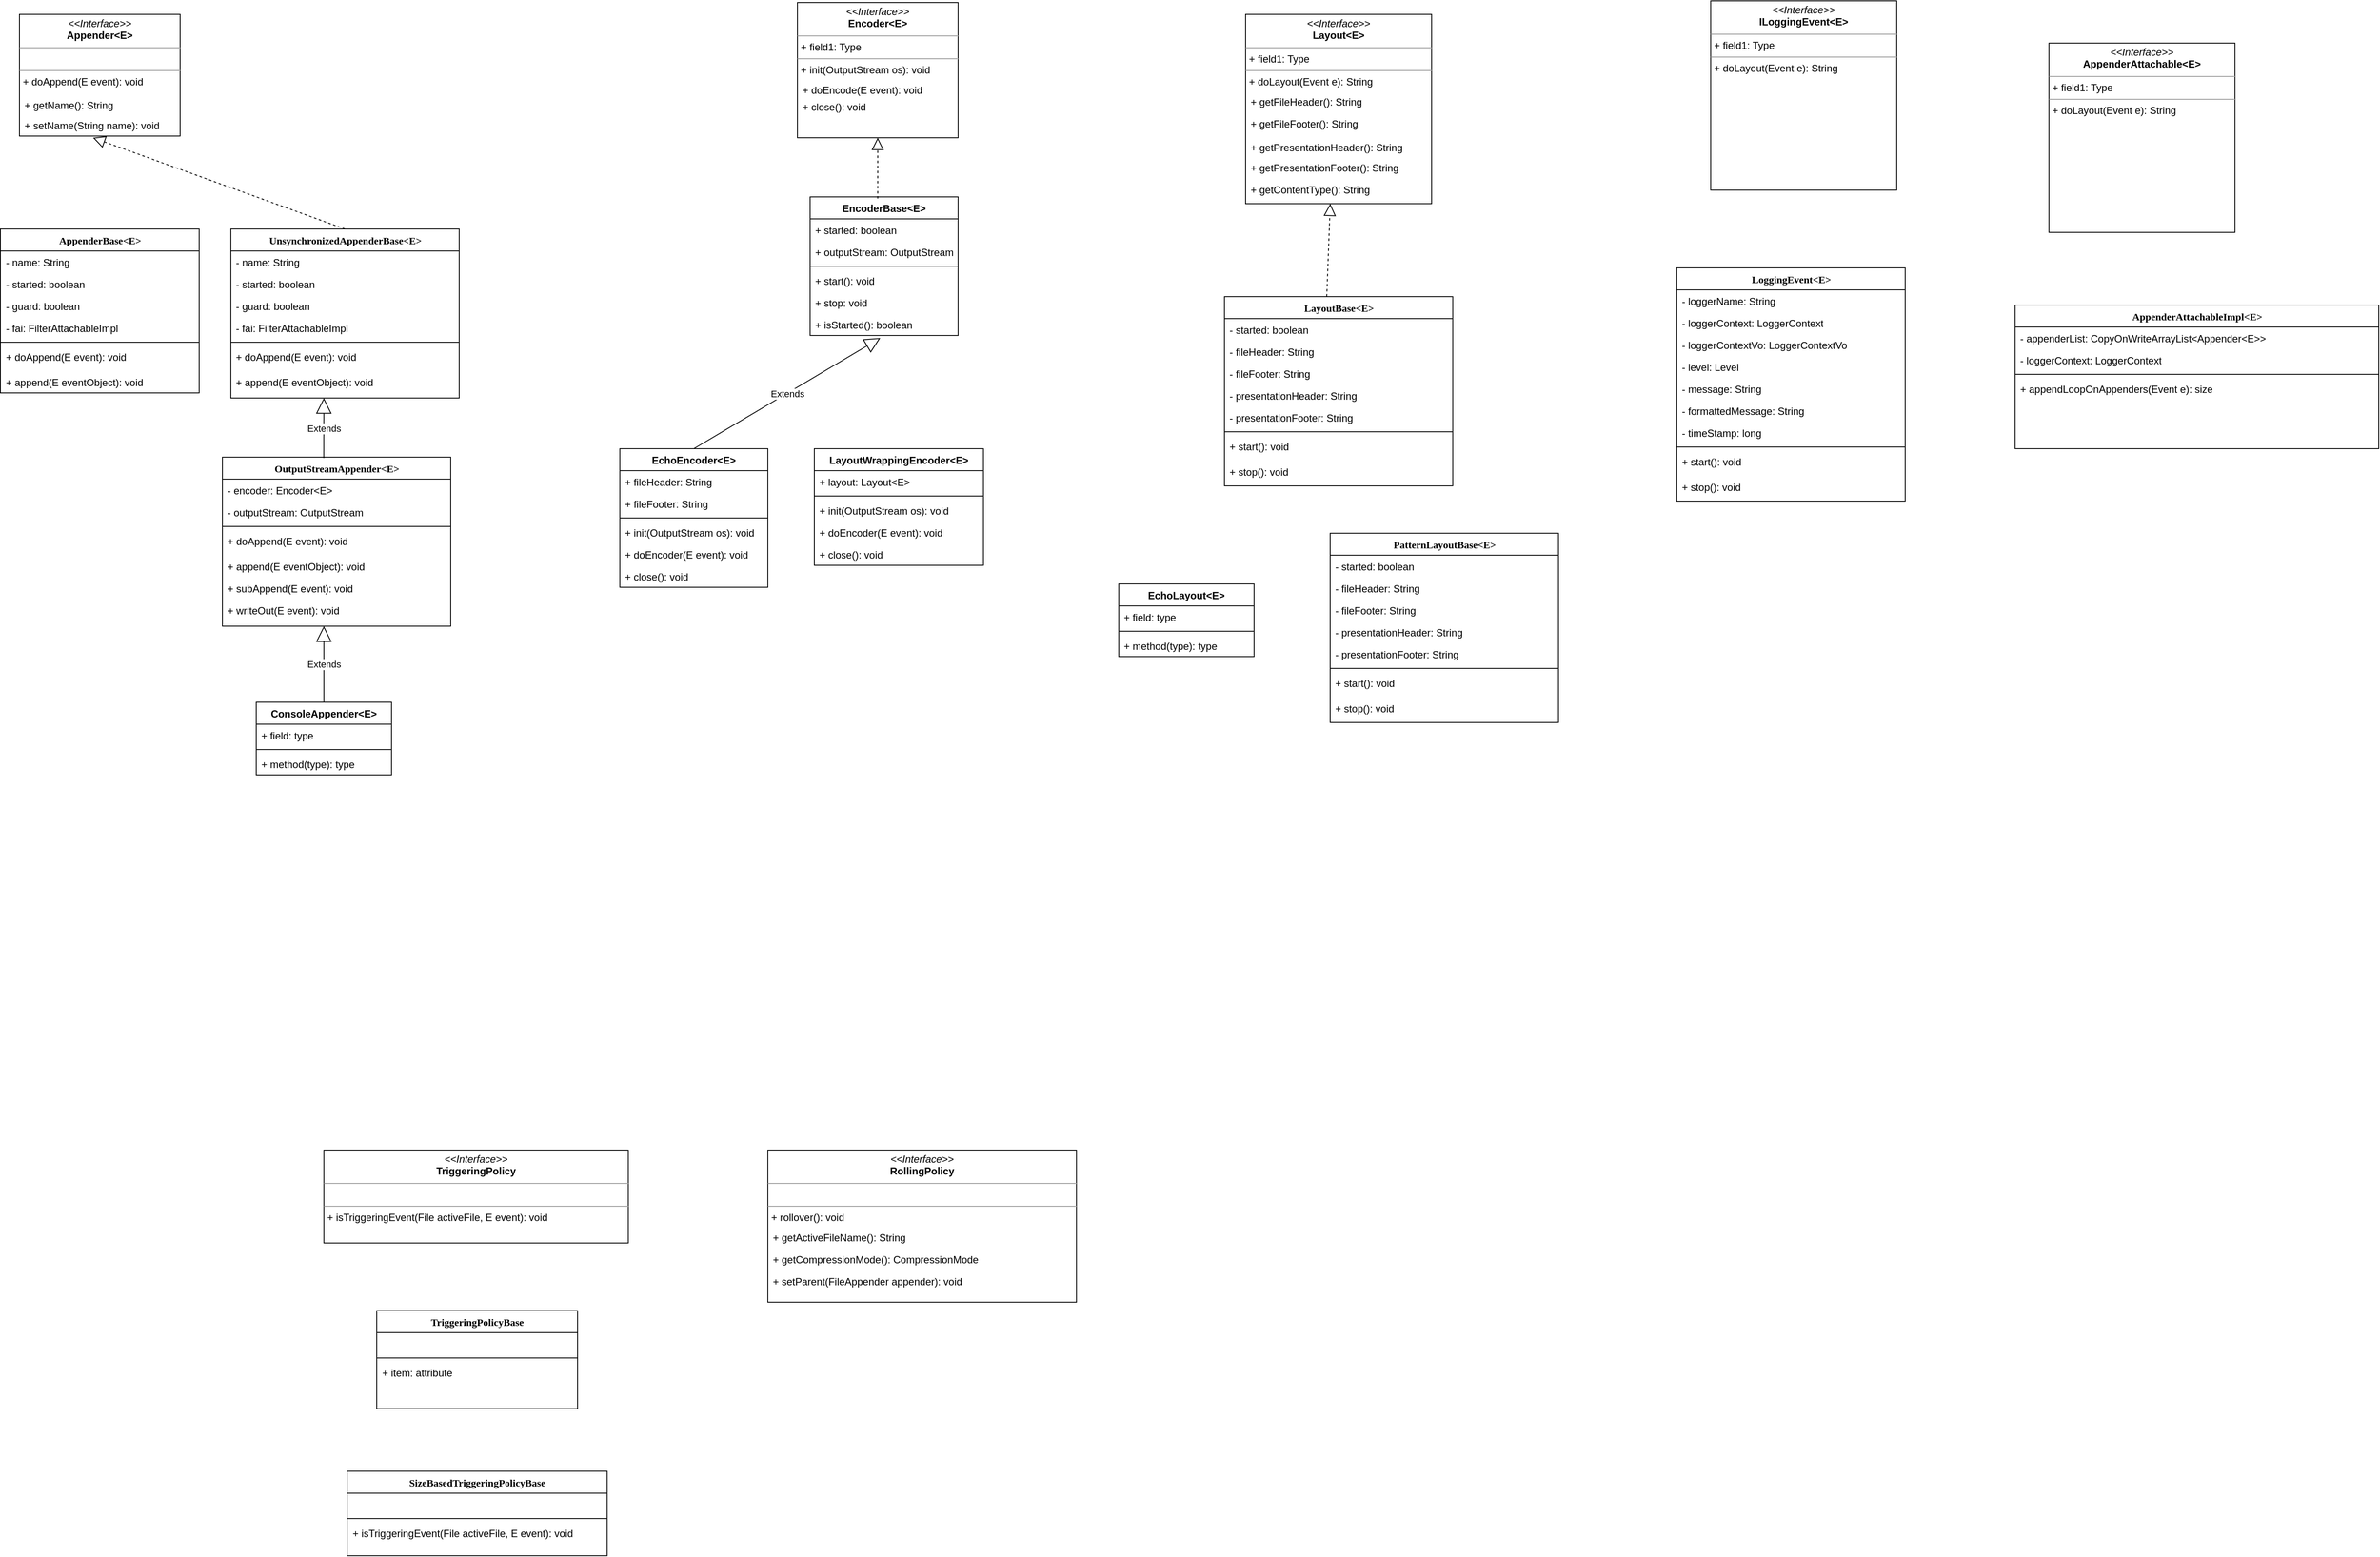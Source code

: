 <mxfile version="22.0.3" type="device">
  <diagram name="Page-1" id="6133507b-19e7-1e82-6fc7-422aa6c4b21f">
    <mxGraphModel dx="1434" dy="769" grid="1" gridSize="10" guides="1" tooltips="1" connect="1" arrows="1" fold="1" page="1" pageScale="1" pageWidth="5000" pageHeight="5000" background="none" math="0" shadow="0">
      <root>
        <mxCell id="0" />
        <mxCell id="1" parent="0" />
        <mxCell id="235556782a83e6d0-1" value="&lt;div&gt;AppenderBase&amp;lt;E&amp;gt;&lt;/div&gt;&lt;div&gt;&lt;br&gt;&lt;/div&gt;" style="swimlane;html=1;fontStyle=1;align=center;verticalAlign=top;childLayout=stackLayout;horizontal=1;startSize=26;horizontalStack=0;resizeParent=1;resizeLast=0;collapsible=1;marginBottom=0;swimlaneFillColor=#ffffff;rounded=0;shadow=0;comic=0;labelBackgroundColor=none;strokeWidth=1;fillColor=none;fontFamily=Verdana;fontSize=12" parent="1" vertex="1">
          <mxGeometry x="217.5" y="480" width="235" height="194" as="geometry" />
        </mxCell>
        <mxCell id="235556782a83e6d0-2" value="- name: String" style="text;html=1;strokeColor=none;fillColor=none;align=left;verticalAlign=top;spacingLeft=4;spacingRight=4;whiteSpace=wrap;overflow=hidden;rotatable=0;points=[[0,0.5],[1,0.5]];portConstraint=eastwest;" parent="235556782a83e6d0-1" vertex="1">
          <mxGeometry y="26" width="235" height="26" as="geometry" />
        </mxCell>
        <mxCell id="dumKvxVxwo1xrtocbopu-34" value="- started: boolean" style="text;html=1;strokeColor=none;fillColor=none;align=left;verticalAlign=top;spacingLeft=4;spacingRight=4;whiteSpace=wrap;overflow=hidden;rotatable=0;points=[[0,0.5],[1,0.5]];portConstraint=eastwest;" parent="235556782a83e6d0-1" vertex="1">
          <mxGeometry y="52" width="235" height="26" as="geometry" />
        </mxCell>
        <mxCell id="dumKvxVxwo1xrtocbopu-33" value="- guard: boolean" style="text;html=1;strokeColor=none;fillColor=none;align=left;verticalAlign=top;spacingLeft=4;spacingRight=4;whiteSpace=wrap;overflow=hidden;rotatable=0;points=[[0,0.5],[1,0.5]];portConstraint=eastwest;" parent="235556782a83e6d0-1" vertex="1">
          <mxGeometry y="78" width="235" height="26" as="geometry" />
        </mxCell>
        <mxCell id="dumKvxVxwo1xrtocbopu-35" value="- fai: FilterAttachableImpl" style="text;html=1;strokeColor=none;fillColor=none;align=left;verticalAlign=top;spacingLeft=4;spacingRight=4;whiteSpace=wrap;overflow=hidden;rotatable=0;points=[[0,0.5],[1,0.5]];portConstraint=eastwest;" parent="235556782a83e6d0-1" vertex="1">
          <mxGeometry y="104" width="235" height="26" as="geometry" />
        </mxCell>
        <mxCell id="235556782a83e6d0-6" value="" style="line;html=1;strokeWidth=1;fillColor=none;align=left;verticalAlign=middle;spacingTop=-1;spacingLeft=3;spacingRight=3;rotatable=0;labelPosition=right;points=[];portConstraint=eastwest;" parent="235556782a83e6d0-1" vertex="1">
          <mxGeometry y="130" width="235" height="8" as="geometry" />
        </mxCell>
        <mxCell id="235556782a83e6d0-7" value="+ doAppend(E event): void" style="text;html=1;strokeColor=none;fillColor=none;align=left;verticalAlign=top;spacingLeft=4;spacingRight=4;whiteSpace=wrap;overflow=hidden;rotatable=0;points=[[0,0.5],[1,0.5]];portConstraint=eastwest;" parent="235556782a83e6d0-1" vertex="1">
          <mxGeometry y="138" width="235" height="30" as="geometry" />
        </mxCell>
        <mxCell id="dumKvxVxwo1xrtocbopu-2" value="+ append(E eventObject): void" style="text;strokeColor=none;fillColor=none;align=left;verticalAlign=top;spacingLeft=4;spacingRight=4;overflow=hidden;rotatable=0;points=[[0,0.5],[1,0.5]];portConstraint=eastwest;whiteSpace=wrap;html=1;" parent="235556782a83e6d0-1" vertex="1">
          <mxGeometry y="168" width="235" height="26" as="geometry" />
        </mxCell>
        <mxCell id="b94bc138ca980ef-1" value="&lt;p style=&quot;margin:0px;margin-top:4px;text-align:center;&quot;&gt;&lt;i&gt;&amp;lt;&amp;lt;Interface&amp;gt;&amp;gt;&lt;/i&gt;&lt;br&gt;&lt;b&gt;Appender&amp;lt;E&amp;gt;&lt;/b&gt;&lt;/p&gt;&lt;hr size=&quot;1&quot;&gt;&lt;p style=&quot;margin:0px;margin-left:4px;&quot;&gt;&lt;br&gt;&lt;/p&gt;&lt;hr size=&quot;1&quot;&gt;&lt;p style=&quot;margin:0px;margin-left:4px;&quot;&gt;+ doAppend(E event): void&lt;br&gt;&lt;br&gt;&lt;/p&gt;" style="verticalAlign=top;align=left;overflow=fill;fontSize=12;fontFamily=Helvetica;html=1;rounded=0;shadow=0;comic=0;labelBackgroundColor=none;strokeWidth=1" parent="1" vertex="1">
          <mxGeometry x="240" y="226" width="190" height="144" as="geometry" />
        </mxCell>
        <mxCell id="dumKvxVxwo1xrtocbopu-3" value="&lt;p style=&quot;margin:0px;margin-top:4px;text-align:center;&quot;&gt;&lt;i&gt;&amp;lt;&amp;lt;Interface&amp;gt;&amp;gt;&lt;/i&gt;&lt;br&gt;&lt;b&gt;Encoder&amp;lt;E&amp;gt;&lt;/b&gt;&lt;/p&gt;&lt;hr size=&quot;1&quot;&gt;&lt;p style=&quot;margin:0px;margin-left:4px;&quot;&gt;+ field1: Type&lt;br&gt;&lt;/p&gt;&lt;hr size=&quot;1&quot;&gt;&lt;p style=&quot;margin:0px;margin-left:4px;&quot;&gt;+ init(OutputStream os): void&lt;br&gt;&lt;br&gt;&lt;/p&gt;" style="verticalAlign=top;align=left;overflow=fill;fontSize=12;fontFamily=Helvetica;html=1;rounded=0;shadow=0;comic=0;labelBackgroundColor=none;strokeWidth=1" parent="1" vertex="1">
          <mxGeometry x="1160" y="212" width="190" height="160" as="geometry" />
        </mxCell>
        <mxCell id="dumKvxVxwo1xrtocbopu-6" value="+ doEncode(E event): void" style="text;strokeColor=none;fillColor=none;align=left;verticalAlign=top;spacingLeft=4;spacingRight=4;overflow=hidden;rotatable=0;points=[[0,0.5],[1,0.5]];portConstraint=eastwest;whiteSpace=wrap;html=1;" parent="1" vertex="1">
          <mxGeometry x="1160" y="302" width="190" height="20" as="geometry" />
        </mxCell>
        <mxCell id="dumKvxVxwo1xrtocbopu-7" value="+ close(): void" style="text;strokeColor=none;fillColor=none;align=left;verticalAlign=top;spacingLeft=4;spacingRight=4;overflow=hidden;rotatable=0;points=[[0,0.5],[1,0.5]];portConstraint=eastwest;whiteSpace=wrap;html=1;" parent="1" vertex="1">
          <mxGeometry x="1160" y="322" width="190" height="20" as="geometry" />
        </mxCell>
        <mxCell id="dumKvxVxwo1xrtocbopu-9" value="EncoderBase&amp;lt;E&amp;gt;" style="swimlane;fontStyle=1;align=center;verticalAlign=top;childLayout=stackLayout;horizontal=1;startSize=26;horizontalStack=0;resizeParent=1;resizeParentMax=0;resizeLast=0;collapsible=1;marginBottom=0;whiteSpace=wrap;html=1;" parent="1" vertex="1">
          <mxGeometry x="1175" y="442" width="175" height="164" as="geometry" />
        </mxCell>
        <mxCell id="dumKvxVxwo1xrtocbopu-10" value="+ started: boolean" style="text;strokeColor=none;fillColor=none;align=left;verticalAlign=top;spacingLeft=4;spacingRight=4;overflow=hidden;rotatable=0;points=[[0,0.5],[1,0.5]];portConstraint=eastwest;whiteSpace=wrap;html=1;" parent="dumKvxVxwo1xrtocbopu-9" vertex="1">
          <mxGeometry y="26" width="175" height="26" as="geometry" />
        </mxCell>
        <mxCell id="dumKvxVxwo1xrtocbopu-13" value="+ outputStream: OutputStream" style="text;strokeColor=none;fillColor=none;align=left;verticalAlign=top;spacingLeft=4;spacingRight=4;overflow=hidden;rotatable=0;points=[[0,0.5],[1,0.5]];portConstraint=eastwest;whiteSpace=wrap;html=1;" parent="dumKvxVxwo1xrtocbopu-9" vertex="1">
          <mxGeometry y="52" width="175" height="26" as="geometry" />
        </mxCell>
        <mxCell id="dumKvxVxwo1xrtocbopu-11" value="" style="line;strokeWidth=1;fillColor=none;align=left;verticalAlign=middle;spacingTop=-1;spacingLeft=3;spacingRight=3;rotatable=0;labelPosition=right;points=[];portConstraint=eastwest;strokeColor=inherit;" parent="dumKvxVxwo1xrtocbopu-9" vertex="1">
          <mxGeometry y="78" width="175" height="8" as="geometry" />
        </mxCell>
        <mxCell id="dumKvxVxwo1xrtocbopu-14" value="+ start(): void" style="text;strokeColor=none;fillColor=none;align=left;verticalAlign=top;spacingLeft=4;spacingRight=4;overflow=hidden;rotatable=0;points=[[0,0.5],[1,0.5]];portConstraint=eastwest;whiteSpace=wrap;html=1;" parent="dumKvxVxwo1xrtocbopu-9" vertex="1">
          <mxGeometry y="86" width="175" height="26" as="geometry" />
        </mxCell>
        <mxCell id="dumKvxVxwo1xrtocbopu-16" value="+ stop: void" style="text;strokeColor=none;fillColor=none;align=left;verticalAlign=top;spacingLeft=4;spacingRight=4;overflow=hidden;rotatable=0;points=[[0,0.5],[1,0.5]];portConstraint=eastwest;whiteSpace=wrap;html=1;" parent="dumKvxVxwo1xrtocbopu-9" vertex="1">
          <mxGeometry y="112" width="175" height="26" as="geometry" />
        </mxCell>
        <mxCell id="dumKvxVxwo1xrtocbopu-12" value="+ isStarted(): boolean" style="text;strokeColor=none;fillColor=none;align=left;verticalAlign=top;spacingLeft=4;spacingRight=4;overflow=hidden;rotatable=0;points=[[0,0.5],[1,0.5]];portConstraint=eastwest;whiteSpace=wrap;html=1;" parent="dumKvxVxwo1xrtocbopu-9" vertex="1">
          <mxGeometry y="138" width="175" height="26" as="geometry" />
        </mxCell>
        <mxCell id="dumKvxVxwo1xrtocbopu-17" value="" style="endArrow=block;dashed=1;endFill=0;endSize=12;html=1;rounded=0;entryX=0.5;entryY=1;entryDx=0;entryDy=0;exitX=0.457;exitY=0.012;exitDx=0;exitDy=0;exitPerimeter=0;" parent="1" source="dumKvxVxwo1xrtocbopu-9" target="dumKvxVxwo1xrtocbopu-3" edge="1">
          <mxGeometry width="160" relative="1" as="geometry">
            <mxPoint x="1250" y="442" as="sourcePoint" />
            <mxPoint x="1410" y="442" as="targetPoint" />
          </mxGeometry>
        </mxCell>
        <mxCell id="dumKvxVxwo1xrtocbopu-18" value="EchoEncoder&amp;lt;E&amp;gt;" style="swimlane;fontStyle=1;align=center;verticalAlign=top;childLayout=stackLayout;horizontal=1;startSize=26;horizontalStack=0;resizeParent=1;resizeParentMax=0;resizeLast=0;collapsible=1;marginBottom=0;whiteSpace=wrap;html=1;" parent="1" vertex="1">
          <mxGeometry x="950" y="740" width="175" height="164" as="geometry" />
        </mxCell>
        <mxCell id="dumKvxVxwo1xrtocbopu-19" value="+ fileHeader: String" style="text;strokeColor=none;fillColor=none;align=left;verticalAlign=top;spacingLeft=4;spacingRight=4;overflow=hidden;rotatable=0;points=[[0,0.5],[1,0.5]];portConstraint=eastwest;whiteSpace=wrap;html=1;" parent="dumKvxVxwo1xrtocbopu-18" vertex="1">
          <mxGeometry y="26" width="175" height="26" as="geometry" />
        </mxCell>
        <mxCell id="dumKvxVxwo1xrtocbopu-20" value="+ fileFooter: String" style="text;strokeColor=none;fillColor=none;align=left;verticalAlign=top;spacingLeft=4;spacingRight=4;overflow=hidden;rotatable=0;points=[[0,0.5],[1,0.5]];portConstraint=eastwest;whiteSpace=wrap;html=1;" parent="dumKvxVxwo1xrtocbopu-18" vertex="1">
          <mxGeometry y="52" width="175" height="26" as="geometry" />
        </mxCell>
        <mxCell id="dumKvxVxwo1xrtocbopu-21" value="" style="line;strokeWidth=1;fillColor=none;align=left;verticalAlign=middle;spacingTop=-1;spacingLeft=3;spacingRight=3;rotatable=0;labelPosition=right;points=[];portConstraint=eastwest;strokeColor=inherit;" parent="dumKvxVxwo1xrtocbopu-18" vertex="1">
          <mxGeometry y="78" width="175" height="8" as="geometry" />
        </mxCell>
        <mxCell id="dumKvxVxwo1xrtocbopu-22" value="+ init(OutputStream os): void" style="text;strokeColor=none;fillColor=none;align=left;verticalAlign=top;spacingLeft=4;spacingRight=4;overflow=hidden;rotatable=0;points=[[0,0.5],[1,0.5]];portConstraint=eastwest;whiteSpace=wrap;html=1;" parent="dumKvxVxwo1xrtocbopu-18" vertex="1">
          <mxGeometry y="86" width="175" height="26" as="geometry" />
        </mxCell>
        <mxCell id="dumKvxVxwo1xrtocbopu-23" value="+ doEncoder(E event): void" style="text;strokeColor=none;fillColor=none;align=left;verticalAlign=top;spacingLeft=4;spacingRight=4;overflow=hidden;rotatable=0;points=[[0,0.5],[1,0.5]];portConstraint=eastwest;whiteSpace=wrap;html=1;" parent="dumKvxVxwo1xrtocbopu-18" vertex="1">
          <mxGeometry y="112" width="175" height="26" as="geometry" />
        </mxCell>
        <mxCell id="dumKvxVxwo1xrtocbopu-24" value="+ close(): void" style="text;strokeColor=none;fillColor=none;align=left;verticalAlign=top;spacingLeft=4;spacingRight=4;overflow=hidden;rotatable=0;points=[[0,0.5],[1,0.5]];portConstraint=eastwest;whiteSpace=wrap;html=1;" parent="dumKvxVxwo1xrtocbopu-18" vertex="1">
          <mxGeometry y="138" width="175" height="26" as="geometry" />
        </mxCell>
        <mxCell id="dumKvxVxwo1xrtocbopu-25" value="Extends" style="endArrow=block;endSize=16;endFill=0;html=1;rounded=0;exitX=0.5;exitY=0;exitDx=0;exitDy=0;entryX=0.474;entryY=1.115;entryDx=0;entryDy=0;entryPerimeter=0;" parent="1" source="dumKvxVxwo1xrtocbopu-18" target="dumKvxVxwo1xrtocbopu-12" edge="1">
          <mxGeometry width="160" relative="1" as="geometry">
            <mxPoint x="1370" y="932" as="sourcePoint" />
            <mxPoint x="1530" y="932" as="targetPoint" />
          </mxGeometry>
        </mxCell>
        <mxCell id="dumKvxVxwo1xrtocbopu-26" value="+ getName(): String" style="text;strokeColor=none;fillColor=none;align=left;verticalAlign=top;spacingLeft=4;spacingRight=4;overflow=hidden;rotatable=0;points=[[0,0.5],[1,0.5]];portConstraint=eastwest;whiteSpace=wrap;html=1;" parent="1" vertex="1">
          <mxGeometry x="240" y="320" width="190" height="26" as="geometry" />
        </mxCell>
        <mxCell id="dumKvxVxwo1xrtocbopu-27" value="+ setName(String name): void" style="text;strokeColor=none;fillColor=none;align=left;verticalAlign=top;spacingLeft=4;spacingRight=4;overflow=hidden;rotatable=0;points=[[0,0.5],[1,0.5]];portConstraint=eastwest;whiteSpace=wrap;html=1;" parent="1" vertex="1">
          <mxGeometry x="240" y="344" width="190" height="26" as="geometry" />
        </mxCell>
        <mxCell id="dumKvxVxwo1xrtocbopu-36" value="&lt;div&gt;UnsynchronizedAppenderBase&amp;lt;E&amp;gt;&lt;/div&gt;&lt;div&gt;&lt;br&gt;&lt;/div&gt;" style="swimlane;html=1;fontStyle=1;align=center;verticalAlign=top;childLayout=stackLayout;horizontal=1;startSize=26;horizontalStack=0;resizeParent=1;resizeLast=0;collapsible=1;marginBottom=0;swimlaneFillColor=#ffffff;rounded=0;shadow=0;comic=0;labelBackgroundColor=none;strokeWidth=1;fillColor=none;fontFamily=Verdana;fontSize=12;" parent="1" vertex="1">
          <mxGeometry x="490" y="480" width="270" height="200" as="geometry" />
        </mxCell>
        <mxCell id="dumKvxVxwo1xrtocbopu-37" value="- name: String" style="text;html=1;strokeColor=none;fillColor=none;align=left;verticalAlign=top;spacingLeft=4;spacingRight=4;whiteSpace=wrap;overflow=hidden;rotatable=0;points=[[0,0.5],[1,0.5]];portConstraint=eastwest;" parent="dumKvxVxwo1xrtocbopu-36" vertex="1">
          <mxGeometry y="26" width="270" height="26" as="geometry" />
        </mxCell>
        <mxCell id="dumKvxVxwo1xrtocbopu-38" value="- started: boolean" style="text;html=1;strokeColor=none;fillColor=none;align=left;verticalAlign=top;spacingLeft=4;spacingRight=4;whiteSpace=wrap;overflow=hidden;rotatable=0;points=[[0,0.5],[1,0.5]];portConstraint=eastwest;" parent="dumKvxVxwo1xrtocbopu-36" vertex="1">
          <mxGeometry y="52" width="270" height="26" as="geometry" />
        </mxCell>
        <mxCell id="dumKvxVxwo1xrtocbopu-39" value="- guard: boolean" style="text;html=1;strokeColor=none;fillColor=none;align=left;verticalAlign=top;spacingLeft=4;spacingRight=4;whiteSpace=wrap;overflow=hidden;rotatable=0;points=[[0,0.5],[1,0.5]];portConstraint=eastwest;" parent="dumKvxVxwo1xrtocbopu-36" vertex="1">
          <mxGeometry y="78" width="270" height="26" as="geometry" />
        </mxCell>
        <mxCell id="dumKvxVxwo1xrtocbopu-40" value="- fai: FilterAttachableImpl" style="text;html=1;strokeColor=none;fillColor=none;align=left;verticalAlign=top;spacingLeft=4;spacingRight=4;whiteSpace=wrap;overflow=hidden;rotatable=0;points=[[0,0.5],[1,0.5]];portConstraint=eastwest;" parent="dumKvxVxwo1xrtocbopu-36" vertex="1">
          <mxGeometry y="104" width="270" height="26" as="geometry" />
        </mxCell>
        <mxCell id="dumKvxVxwo1xrtocbopu-41" value="" style="line;html=1;strokeWidth=1;fillColor=none;align=left;verticalAlign=middle;spacingTop=-1;spacingLeft=3;spacingRight=3;rotatable=0;labelPosition=right;points=[];portConstraint=eastwest;" parent="dumKvxVxwo1xrtocbopu-36" vertex="1">
          <mxGeometry y="130" width="270" height="8" as="geometry" />
        </mxCell>
        <mxCell id="dumKvxVxwo1xrtocbopu-42" value="+ doAppend(E event): void" style="text;html=1;strokeColor=none;fillColor=none;align=left;verticalAlign=top;spacingLeft=4;spacingRight=4;whiteSpace=wrap;overflow=hidden;rotatable=0;points=[[0,0.5],[1,0.5]];portConstraint=eastwest;" parent="dumKvxVxwo1xrtocbopu-36" vertex="1">
          <mxGeometry y="138" width="270" height="30" as="geometry" />
        </mxCell>
        <mxCell id="dumKvxVxwo1xrtocbopu-43" value="+ append(E eventObject): void" style="text;strokeColor=none;fillColor=none;align=left;verticalAlign=top;spacingLeft=4;spacingRight=4;overflow=hidden;rotatable=0;points=[[0,0.5],[1,0.5]];portConstraint=eastwest;whiteSpace=wrap;html=1;" parent="dumKvxVxwo1xrtocbopu-36" vertex="1">
          <mxGeometry y="168" width="270" height="26" as="geometry" />
        </mxCell>
        <mxCell id="dumKvxVxwo1xrtocbopu-44" value="&lt;div&gt;OutputStreamAppender&amp;lt;E&amp;gt;&lt;/div&gt;&lt;div&gt;&lt;br&gt;&lt;/div&gt;" style="swimlane;html=1;fontStyle=1;align=center;verticalAlign=top;childLayout=stackLayout;horizontal=1;startSize=26;horizontalStack=0;resizeParent=1;resizeLast=0;collapsible=1;marginBottom=0;swimlaneFillColor=#ffffff;rounded=0;shadow=0;comic=0;labelBackgroundColor=none;strokeWidth=1;fillColor=none;fontFamily=Verdana;fontSize=12;" parent="1" vertex="1">
          <mxGeometry x="480" y="750" width="270" height="200" as="geometry" />
        </mxCell>
        <mxCell id="dumKvxVxwo1xrtocbopu-45" value="- encoder: Encoder&amp;lt;E&amp;gt;" style="text;html=1;strokeColor=none;fillColor=none;align=left;verticalAlign=top;spacingLeft=4;spacingRight=4;whiteSpace=wrap;overflow=hidden;rotatable=0;points=[[0,0.5],[1,0.5]];portConstraint=eastwest;" parent="dumKvxVxwo1xrtocbopu-44" vertex="1">
          <mxGeometry y="26" width="270" height="26" as="geometry" />
        </mxCell>
        <mxCell id="dumKvxVxwo1xrtocbopu-46" value="- outputStream: OutputStream" style="text;html=1;strokeColor=none;fillColor=none;align=left;verticalAlign=top;spacingLeft=4;spacingRight=4;whiteSpace=wrap;overflow=hidden;rotatable=0;points=[[0,0.5],[1,0.5]];portConstraint=eastwest;" parent="dumKvxVxwo1xrtocbopu-44" vertex="1">
          <mxGeometry y="52" width="270" height="26" as="geometry" />
        </mxCell>
        <mxCell id="dumKvxVxwo1xrtocbopu-49" value="" style="line;html=1;strokeWidth=1;fillColor=none;align=left;verticalAlign=middle;spacingTop=-1;spacingLeft=3;spacingRight=3;rotatable=0;labelPosition=right;points=[];portConstraint=eastwest;" parent="dumKvxVxwo1xrtocbopu-44" vertex="1">
          <mxGeometry y="78" width="270" height="8" as="geometry" />
        </mxCell>
        <mxCell id="dumKvxVxwo1xrtocbopu-50" value="+ doAppend(E event): void" style="text;html=1;strokeColor=none;fillColor=none;align=left;verticalAlign=top;spacingLeft=4;spacingRight=4;whiteSpace=wrap;overflow=hidden;rotatable=0;points=[[0,0.5],[1,0.5]];portConstraint=eastwest;" parent="dumKvxVxwo1xrtocbopu-44" vertex="1">
          <mxGeometry y="86" width="270" height="30" as="geometry" />
        </mxCell>
        <mxCell id="dumKvxVxwo1xrtocbopu-51" value="+ append(E eventObject): void" style="text;strokeColor=none;fillColor=none;align=left;verticalAlign=top;spacingLeft=4;spacingRight=4;overflow=hidden;rotatable=0;points=[[0,0.5],[1,0.5]];portConstraint=eastwest;whiteSpace=wrap;html=1;" parent="dumKvxVxwo1xrtocbopu-44" vertex="1">
          <mxGeometry y="116" width="270" height="26" as="geometry" />
        </mxCell>
        <mxCell id="dumKvxVxwo1xrtocbopu-54" value="+ subAppend(E event): void" style="text;strokeColor=none;fillColor=none;align=left;verticalAlign=top;spacingLeft=4;spacingRight=4;overflow=hidden;rotatable=0;points=[[0,0.5],[1,0.5]];portConstraint=eastwest;whiteSpace=wrap;html=1;" parent="dumKvxVxwo1xrtocbopu-44" vertex="1">
          <mxGeometry y="142" width="270" height="26" as="geometry" />
        </mxCell>
        <mxCell id="dumKvxVxwo1xrtocbopu-55" value="+ writeOut(E event): void" style="text;strokeColor=none;fillColor=none;align=left;verticalAlign=top;spacingLeft=4;spacingRight=4;overflow=hidden;rotatable=0;points=[[0,0.5],[1,0.5]];portConstraint=eastwest;whiteSpace=wrap;html=1;" parent="dumKvxVxwo1xrtocbopu-44" vertex="1">
          <mxGeometry y="168" width="270" height="26" as="geometry" />
        </mxCell>
        <mxCell id="dumKvxVxwo1xrtocbopu-52" value="" style="endArrow=block;dashed=1;endFill=0;endSize=12;html=1;rounded=0;exitX=0.5;exitY=0;exitDx=0;exitDy=0;entryX=0.458;entryY=1.077;entryDx=0;entryDy=0;entryPerimeter=0;" parent="1" source="dumKvxVxwo1xrtocbopu-36" target="dumKvxVxwo1xrtocbopu-27" edge="1">
          <mxGeometry width="160" relative="1" as="geometry">
            <mxPoint x="600" y="430" as="sourcePoint" />
            <mxPoint x="760" y="430" as="targetPoint" />
          </mxGeometry>
        </mxCell>
        <mxCell id="dumKvxVxwo1xrtocbopu-53" value="Extends" style="endArrow=block;endSize=16;endFill=0;html=1;rounded=0;exitX=0.444;exitY=0.005;exitDx=0;exitDy=0;exitPerimeter=0;" parent="1" source="dumKvxVxwo1xrtocbopu-44" edge="1">
          <mxGeometry width="160" relative="1" as="geometry">
            <mxPoint x="880" y="760" as="sourcePoint" />
            <mxPoint x="600" y="680" as="targetPoint" />
          </mxGeometry>
        </mxCell>
        <mxCell id="dumKvxVxwo1xrtocbopu-56" value="ConsoleAppender&amp;lt;E&amp;gt;" style="swimlane;fontStyle=1;align=center;verticalAlign=top;childLayout=stackLayout;horizontal=1;startSize=26;horizontalStack=0;resizeParent=1;resizeParentMax=0;resizeLast=0;collapsible=1;marginBottom=0;whiteSpace=wrap;html=1;" parent="1" vertex="1">
          <mxGeometry x="520" y="1040" width="160" height="86" as="geometry" />
        </mxCell>
        <mxCell id="dumKvxVxwo1xrtocbopu-57" value="+ field: type" style="text;strokeColor=none;fillColor=none;align=left;verticalAlign=top;spacingLeft=4;spacingRight=4;overflow=hidden;rotatable=0;points=[[0,0.5],[1,0.5]];portConstraint=eastwest;whiteSpace=wrap;html=1;" parent="dumKvxVxwo1xrtocbopu-56" vertex="1">
          <mxGeometry y="26" width="160" height="26" as="geometry" />
        </mxCell>
        <mxCell id="dumKvxVxwo1xrtocbopu-58" value="" style="line;strokeWidth=1;fillColor=none;align=left;verticalAlign=middle;spacingTop=-1;spacingLeft=3;spacingRight=3;rotatable=0;labelPosition=right;points=[];portConstraint=eastwest;strokeColor=inherit;" parent="dumKvxVxwo1xrtocbopu-56" vertex="1">
          <mxGeometry y="52" width="160" height="8" as="geometry" />
        </mxCell>
        <mxCell id="dumKvxVxwo1xrtocbopu-59" value="+ method(type): type" style="text;strokeColor=none;fillColor=none;align=left;verticalAlign=top;spacingLeft=4;spacingRight=4;overflow=hidden;rotatable=0;points=[[0,0.5],[1,0.5]];portConstraint=eastwest;whiteSpace=wrap;html=1;" parent="dumKvxVxwo1xrtocbopu-56" vertex="1">
          <mxGeometry y="60" width="160" height="26" as="geometry" />
        </mxCell>
        <mxCell id="dumKvxVxwo1xrtocbopu-60" value="Extends" style="endArrow=block;endSize=16;endFill=0;html=1;rounded=0;exitX=0.5;exitY=0;exitDx=0;exitDy=0;" parent="1" source="dumKvxVxwo1xrtocbopu-56" edge="1">
          <mxGeometry width="160" relative="1" as="geometry">
            <mxPoint x="830" y="1020" as="sourcePoint" />
            <mxPoint x="600" y="950" as="targetPoint" />
          </mxGeometry>
        </mxCell>
        <mxCell id="dumKvxVxwo1xrtocbopu-61" value="LayoutWrappingEncoder&amp;lt;E&amp;gt;" style="swimlane;fontStyle=1;align=center;verticalAlign=top;childLayout=stackLayout;horizontal=1;startSize=26;horizontalStack=0;resizeParent=1;resizeParentMax=0;resizeLast=0;collapsible=1;marginBottom=0;whiteSpace=wrap;html=1;" parent="1" vertex="1">
          <mxGeometry x="1180" y="740" width="200" height="138" as="geometry" />
        </mxCell>
        <mxCell id="dumKvxVxwo1xrtocbopu-62" value="+ layout: Layout&amp;lt;E&amp;gt;" style="text;strokeColor=none;fillColor=none;align=left;verticalAlign=top;spacingLeft=4;spacingRight=4;overflow=hidden;rotatable=0;points=[[0,0.5],[1,0.5]];portConstraint=eastwest;whiteSpace=wrap;html=1;" parent="dumKvxVxwo1xrtocbopu-61" vertex="1">
          <mxGeometry y="26" width="200" height="26" as="geometry" />
        </mxCell>
        <mxCell id="dumKvxVxwo1xrtocbopu-64" value="" style="line;strokeWidth=1;fillColor=none;align=left;verticalAlign=middle;spacingTop=-1;spacingLeft=3;spacingRight=3;rotatable=0;labelPosition=right;points=[];portConstraint=eastwest;strokeColor=inherit;" parent="dumKvxVxwo1xrtocbopu-61" vertex="1">
          <mxGeometry y="52" width="200" height="8" as="geometry" />
        </mxCell>
        <mxCell id="dumKvxVxwo1xrtocbopu-65" value="+ init(OutputStream os): void" style="text;strokeColor=none;fillColor=none;align=left;verticalAlign=top;spacingLeft=4;spacingRight=4;overflow=hidden;rotatable=0;points=[[0,0.5],[1,0.5]];portConstraint=eastwest;whiteSpace=wrap;html=1;" parent="dumKvxVxwo1xrtocbopu-61" vertex="1">
          <mxGeometry y="60" width="200" height="26" as="geometry" />
        </mxCell>
        <mxCell id="dumKvxVxwo1xrtocbopu-66" value="+ doEncoder(E event): void" style="text;strokeColor=none;fillColor=none;align=left;verticalAlign=top;spacingLeft=4;spacingRight=4;overflow=hidden;rotatable=0;points=[[0,0.5],[1,0.5]];portConstraint=eastwest;whiteSpace=wrap;html=1;" parent="dumKvxVxwo1xrtocbopu-61" vertex="1">
          <mxGeometry y="86" width="200" height="26" as="geometry" />
        </mxCell>
        <mxCell id="dumKvxVxwo1xrtocbopu-67" value="+ close(): void" style="text;strokeColor=none;fillColor=none;align=left;verticalAlign=top;spacingLeft=4;spacingRight=4;overflow=hidden;rotatable=0;points=[[0,0.5],[1,0.5]];portConstraint=eastwest;whiteSpace=wrap;html=1;" parent="dumKvxVxwo1xrtocbopu-61" vertex="1">
          <mxGeometry y="112" width="200" height="26" as="geometry" />
        </mxCell>
        <mxCell id="dumKvxVxwo1xrtocbopu-68" value="&lt;p style=&quot;margin:0px;margin-top:4px;text-align:center;&quot;&gt;&lt;i&gt;&amp;lt;&amp;lt;Interface&amp;gt;&amp;gt;&lt;/i&gt;&lt;br&gt;&lt;b&gt;Layout&amp;lt;E&amp;gt;&lt;/b&gt;&lt;/p&gt;&lt;hr size=&quot;1&quot;&gt;&lt;p style=&quot;margin:0px;margin-left:4px;&quot;&gt;+ field1: Type&lt;br&gt;&lt;/p&gt;&lt;hr size=&quot;1&quot;&gt;&lt;p style=&quot;margin:0px;margin-left:4px;&quot;&gt;+ doLayout(Event e): String&lt;br&gt;&lt;br&gt;&lt;/p&gt;" style="verticalAlign=top;align=left;overflow=fill;fontSize=12;fontFamily=Helvetica;html=1;rounded=0;shadow=0;comic=0;labelBackgroundColor=none;strokeWidth=1" parent="1" vertex="1">
          <mxGeometry x="1690" y="226" width="220" height="224" as="geometry" />
        </mxCell>
        <mxCell id="dumKvxVxwo1xrtocbopu-70" value="+ getFileHeader(): String" style="text;strokeColor=none;fillColor=none;align=left;verticalAlign=top;spacingLeft=4;spacingRight=4;overflow=hidden;rotatable=0;points=[[0,0.5],[1,0.5]];portConstraint=eastwest;whiteSpace=wrap;html=1;" parent="1" vertex="1">
          <mxGeometry x="1690" y="316" width="190" height="24" as="geometry" />
        </mxCell>
        <mxCell id="dumKvxVxwo1xrtocbopu-71" value="+ getPresentationHeader(): String" style="text;strokeColor=none;fillColor=none;align=left;verticalAlign=top;spacingLeft=4;spacingRight=4;overflow=hidden;rotatable=0;points=[[0,0.5],[1,0.5]];portConstraint=eastwest;whiteSpace=wrap;html=1;" parent="1" vertex="1">
          <mxGeometry x="1690" y="370" width="190" height="24" as="geometry" />
        </mxCell>
        <mxCell id="dumKvxVxwo1xrtocbopu-72" value="+ getPresentationFooter(): String" style="text;strokeColor=none;fillColor=none;align=left;verticalAlign=top;spacingLeft=4;spacingRight=4;overflow=hidden;rotatable=0;points=[[0,0.5],[1,0.5]];portConstraint=eastwest;whiteSpace=wrap;html=1;" parent="1" vertex="1">
          <mxGeometry x="1690" y="394" width="200" height="20" as="geometry" />
        </mxCell>
        <mxCell id="dumKvxVxwo1xrtocbopu-73" value="+ getFileFooter(): String" style="text;strokeColor=none;fillColor=none;align=left;verticalAlign=top;spacingLeft=4;spacingRight=4;overflow=hidden;rotatable=0;points=[[0,0.5],[1,0.5]];portConstraint=eastwest;whiteSpace=wrap;html=1;" parent="1" vertex="1">
          <mxGeometry x="1690" y="342" width="190" height="24" as="geometry" />
        </mxCell>
        <mxCell id="dumKvxVxwo1xrtocbopu-74" value="+ getContentType(): String" style="text;strokeColor=none;fillColor=none;align=left;verticalAlign=top;spacingLeft=4;spacingRight=4;overflow=hidden;rotatable=0;points=[[0,0.5],[1,0.5]];portConstraint=eastwest;whiteSpace=wrap;html=1;" parent="1" vertex="1">
          <mxGeometry x="1690" y="420" width="190" height="26" as="geometry" />
        </mxCell>
        <mxCell id="dumKvxVxwo1xrtocbopu-77" value="&lt;div&gt;LayoutBase&amp;lt;E&amp;gt;&lt;/div&gt;&lt;div&gt;&lt;br&gt;&lt;/div&gt;" style="swimlane;html=1;fontStyle=1;align=center;verticalAlign=top;childLayout=stackLayout;horizontal=1;startSize=26;horizontalStack=0;resizeParent=1;resizeLast=0;collapsible=1;marginBottom=0;swimlaneFillColor=#ffffff;rounded=0;shadow=0;comic=0;labelBackgroundColor=none;strokeWidth=1;fillColor=none;fontFamily=Verdana;fontSize=12;" parent="1" vertex="1">
          <mxGeometry x="1665" y="560" width="270" height="224" as="geometry" />
        </mxCell>
        <mxCell id="dumKvxVxwo1xrtocbopu-79" value="- started: boolean" style="text;html=1;strokeColor=none;fillColor=none;align=left;verticalAlign=top;spacingLeft=4;spacingRight=4;whiteSpace=wrap;overflow=hidden;rotatable=0;points=[[0,0.5],[1,0.5]];portConstraint=eastwest;" parent="dumKvxVxwo1xrtocbopu-77" vertex="1">
          <mxGeometry y="26" width="270" height="26" as="geometry" />
        </mxCell>
        <mxCell id="dumKvxVxwo1xrtocbopu-80" value="- fileHeader: String" style="text;html=1;strokeColor=none;fillColor=none;align=left;verticalAlign=top;spacingLeft=4;spacingRight=4;whiteSpace=wrap;overflow=hidden;rotatable=0;points=[[0,0.5],[1,0.5]];portConstraint=eastwest;" parent="dumKvxVxwo1xrtocbopu-77" vertex="1">
          <mxGeometry y="52" width="270" height="26" as="geometry" />
        </mxCell>
        <mxCell id="dumKvxVxwo1xrtocbopu-85" value="- fileFooter: String" style="text;html=1;strokeColor=none;fillColor=none;align=left;verticalAlign=top;spacingLeft=4;spacingRight=4;whiteSpace=wrap;overflow=hidden;rotatable=0;points=[[0,0.5],[1,0.5]];portConstraint=eastwest;" parent="dumKvxVxwo1xrtocbopu-77" vertex="1">
          <mxGeometry y="78" width="270" height="26" as="geometry" />
        </mxCell>
        <mxCell id="dumKvxVxwo1xrtocbopu-81" value="- presentationHeader: String" style="text;html=1;strokeColor=none;fillColor=none;align=left;verticalAlign=top;spacingLeft=4;spacingRight=4;whiteSpace=wrap;overflow=hidden;rotatable=0;points=[[0,0.5],[1,0.5]];portConstraint=eastwest;" parent="dumKvxVxwo1xrtocbopu-77" vertex="1">
          <mxGeometry y="104" width="270" height="26" as="geometry" />
        </mxCell>
        <mxCell id="dumKvxVxwo1xrtocbopu-86" value="- presentationFooter: String" style="text;html=1;strokeColor=none;fillColor=none;align=left;verticalAlign=top;spacingLeft=4;spacingRight=4;whiteSpace=wrap;overflow=hidden;rotatable=0;points=[[0,0.5],[1,0.5]];portConstraint=eastwest;" parent="dumKvxVxwo1xrtocbopu-77" vertex="1">
          <mxGeometry y="130" width="270" height="26" as="geometry" />
        </mxCell>
        <mxCell id="dumKvxVxwo1xrtocbopu-82" value="" style="line;html=1;strokeWidth=1;fillColor=none;align=left;verticalAlign=middle;spacingTop=-1;spacingLeft=3;spacingRight=3;rotatable=0;labelPosition=right;points=[];portConstraint=eastwest;" parent="dumKvxVxwo1xrtocbopu-77" vertex="1">
          <mxGeometry y="156" width="270" height="8" as="geometry" />
        </mxCell>
        <mxCell id="dumKvxVxwo1xrtocbopu-83" value="+ start(): void" style="text;html=1;strokeColor=none;fillColor=none;align=left;verticalAlign=top;spacingLeft=4;spacingRight=4;whiteSpace=wrap;overflow=hidden;rotatable=0;points=[[0,0.5],[1,0.5]];portConstraint=eastwest;" parent="dumKvxVxwo1xrtocbopu-77" vertex="1">
          <mxGeometry y="164" width="270" height="30" as="geometry" />
        </mxCell>
        <mxCell id="dumKvxVxwo1xrtocbopu-88" value="+ stop(): void" style="text;html=1;strokeColor=none;fillColor=none;align=left;verticalAlign=top;spacingLeft=4;spacingRight=4;whiteSpace=wrap;overflow=hidden;rotatable=0;points=[[0,0.5],[1,0.5]];portConstraint=eastwest;" parent="dumKvxVxwo1xrtocbopu-77" vertex="1">
          <mxGeometry y="194" width="270" height="30" as="geometry" />
        </mxCell>
        <mxCell id="dumKvxVxwo1xrtocbopu-89" value="" style="endArrow=block;dashed=1;endFill=0;endSize=12;html=1;rounded=0;exitX=0.448;exitY=0;exitDx=0;exitDy=0;exitPerimeter=0;entryX=0.455;entryY=1;entryDx=0;entryDy=0;entryPerimeter=0;" parent="1" source="dumKvxVxwo1xrtocbopu-77" target="dumKvxVxwo1xrtocbopu-68" edge="1">
          <mxGeometry width="160" relative="1" as="geometry">
            <mxPoint x="1800" y="530" as="sourcePoint" />
            <mxPoint x="1960" y="530" as="targetPoint" />
          </mxGeometry>
        </mxCell>
        <mxCell id="dumKvxVxwo1xrtocbopu-90" value="EchoLayout&amp;lt;E&amp;gt;" style="swimlane;fontStyle=1;align=center;verticalAlign=top;childLayout=stackLayout;horizontal=1;startSize=26;horizontalStack=0;resizeParent=1;resizeParentMax=0;resizeLast=0;collapsible=1;marginBottom=0;whiteSpace=wrap;html=1;" parent="1" vertex="1">
          <mxGeometry x="1540" y="900" width="160" height="86" as="geometry" />
        </mxCell>
        <mxCell id="dumKvxVxwo1xrtocbopu-91" value="+ field: type" style="text;strokeColor=none;fillColor=none;align=left;verticalAlign=top;spacingLeft=4;spacingRight=4;overflow=hidden;rotatable=0;points=[[0,0.5],[1,0.5]];portConstraint=eastwest;whiteSpace=wrap;html=1;" parent="dumKvxVxwo1xrtocbopu-90" vertex="1">
          <mxGeometry y="26" width="160" height="26" as="geometry" />
        </mxCell>
        <mxCell id="dumKvxVxwo1xrtocbopu-92" value="" style="line;strokeWidth=1;fillColor=none;align=left;verticalAlign=middle;spacingTop=-1;spacingLeft=3;spacingRight=3;rotatable=0;labelPosition=right;points=[];portConstraint=eastwest;strokeColor=inherit;" parent="dumKvxVxwo1xrtocbopu-90" vertex="1">
          <mxGeometry y="52" width="160" height="8" as="geometry" />
        </mxCell>
        <mxCell id="dumKvxVxwo1xrtocbopu-93" value="+ method(type): type" style="text;strokeColor=none;fillColor=none;align=left;verticalAlign=top;spacingLeft=4;spacingRight=4;overflow=hidden;rotatable=0;points=[[0,0.5],[1,0.5]];portConstraint=eastwest;whiteSpace=wrap;html=1;" parent="dumKvxVxwo1xrtocbopu-90" vertex="1">
          <mxGeometry y="60" width="160" height="26" as="geometry" />
        </mxCell>
        <mxCell id="dumKvxVxwo1xrtocbopu-94" value="&lt;div&gt;PatternLayoutBase&amp;lt;E&amp;gt;&lt;/div&gt;&lt;div&gt;&lt;br&gt;&lt;/div&gt;" style="swimlane;html=1;fontStyle=1;align=center;verticalAlign=top;childLayout=stackLayout;horizontal=1;startSize=26;horizontalStack=0;resizeParent=1;resizeLast=0;collapsible=1;marginBottom=0;swimlaneFillColor=#ffffff;rounded=0;shadow=0;comic=0;labelBackgroundColor=none;strokeWidth=1;fillColor=none;fontFamily=Verdana;fontSize=12;" parent="1" vertex="1">
          <mxGeometry x="1790" y="840" width="270" height="224" as="geometry" />
        </mxCell>
        <mxCell id="dumKvxVxwo1xrtocbopu-95" value="- started: boolean" style="text;html=1;strokeColor=none;fillColor=none;align=left;verticalAlign=top;spacingLeft=4;spacingRight=4;whiteSpace=wrap;overflow=hidden;rotatable=0;points=[[0,0.5],[1,0.5]];portConstraint=eastwest;" parent="dumKvxVxwo1xrtocbopu-94" vertex="1">
          <mxGeometry y="26" width="270" height="26" as="geometry" />
        </mxCell>
        <mxCell id="dumKvxVxwo1xrtocbopu-96" value="- fileHeader: String" style="text;html=1;strokeColor=none;fillColor=none;align=left;verticalAlign=top;spacingLeft=4;spacingRight=4;whiteSpace=wrap;overflow=hidden;rotatable=0;points=[[0,0.5],[1,0.5]];portConstraint=eastwest;" parent="dumKvxVxwo1xrtocbopu-94" vertex="1">
          <mxGeometry y="52" width="270" height="26" as="geometry" />
        </mxCell>
        <mxCell id="dumKvxVxwo1xrtocbopu-97" value="- fileFooter: String" style="text;html=1;strokeColor=none;fillColor=none;align=left;verticalAlign=top;spacingLeft=4;spacingRight=4;whiteSpace=wrap;overflow=hidden;rotatable=0;points=[[0,0.5],[1,0.5]];portConstraint=eastwest;" parent="dumKvxVxwo1xrtocbopu-94" vertex="1">
          <mxGeometry y="78" width="270" height="26" as="geometry" />
        </mxCell>
        <mxCell id="dumKvxVxwo1xrtocbopu-98" value="- presentationHeader: String" style="text;html=1;strokeColor=none;fillColor=none;align=left;verticalAlign=top;spacingLeft=4;spacingRight=4;whiteSpace=wrap;overflow=hidden;rotatable=0;points=[[0,0.5],[1,0.5]];portConstraint=eastwest;" parent="dumKvxVxwo1xrtocbopu-94" vertex="1">
          <mxGeometry y="104" width="270" height="26" as="geometry" />
        </mxCell>
        <mxCell id="dumKvxVxwo1xrtocbopu-99" value="- presentationFooter: String" style="text;html=1;strokeColor=none;fillColor=none;align=left;verticalAlign=top;spacingLeft=4;spacingRight=4;whiteSpace=wrap;overflow=hidden;rotatable=0;points=[[0,0.5],[1,0.5]];portConstraint=eastwest;" parent="dumKvxVxwo1xrtocbopu-94" vertex="1">
          <mxGeometry y="130" width="270" height="26" as="geometry" />
        </mxCell>
        <mxCell id="dumKvxVxwo1xrtocbopu-100" value="" style="line;html=1;strokeWidth=1;fillColor=none;align=left;verticalAlign=middle;spacingTop=-1;spacingLeft=3;spacingRight=3;rotatable=0;labelPosition=right;points=[];portConstraint=eastwest;" parent="dumKvxVxwo1xrtocbopu-94" vertex="1">
          <mxGeometry y="156" width="270" height="8" as="geometry" />
        </mxCell>
        <mxCell id="dumKvxVxwo1xrtocbopu-101" value="+ start(): void" style="text;html=1;strokeColor=none;fillColor=none;align=left;verticalAlign=top;spacingLeft=4;spacingRight=4;whiteSpace=wrap;overflow=hidden;rotatable=0;points=[[0,0.5],[1,0.5]];portConstraint=eastwest;" parent="dumKvxVxwo1xrtocbopu-94" vertex="1">
          <mxGeometry y="164" width="270" height="30" as="geometry" />
        </mxCell>
        <mxCell id="dumKvxVxwo1xrtocbopu-102" value="+ stop(): void" style="text;html=1;strokeColor=none;fillColor=none;align=left;verticalAlign=top;spacingLeft=4;spacingRight=4;whiteSpace=wrap;overflow=hidden;rotatable=0;points=[[0,0.5],[1,0.5]];portConstraint=eastwest;" parent="dumKvxVxwo1xrtocbopu-94" vertex="1">
          <mxGeometry y="194" width="270" height="30" as="geometry" />
        </mxCell>
        <mxCell id="dumKvxVxwo1xrtocbopu-107" value="&lt;p style=&quot;margin:0px;margin-top:4px;text-align:center;&quot;&gt;&lt;i&gt;&amp;lt;&amp;lt;Interface&amp;gt;&amp;gt;&lt;/i&gt;&lt;br&gt;&lt;b&gt;ILoggingEvent&amp;lt;E&amp;gt;&lt;/b&gt;&lt;/p&gt;&lt;hr size=&quot;1&quot;&gt;&lt;p style=&quot;margin:0px;margin-left:4px;&quot;&gt;+ field1: Type&lt;br&gt;&lt;/p&gt;&lt;hr size=&quot;1&quot;&gt;&lt;p style=&quot;margin:0px;margin-left:4px;&quot;&gt;+ doLayout(Event e): String&lt;br&gt;&lt;br&gt;&lt;/p&gt;" style="verticalAlign=top;align=left;overflow=fill;fontSize=12;fontFamily=Helvetica;html=1;rounded=0;shadow=0;comic=0;labelBackgroundColor=none;strokeWidth=1" parent="1" vertex="1">
          <mxGeometry x="2240" y="210" width="220" height="224" as="geometry" />
        </mxCell>
        <mxCell id="dumKvxVxwo1xrtocbopu-108" value="&lt;div&gt;LoggingEvent&amp;lt;E&amp;gt;&lt;/div&gt;&lt;div&gt;&lt;br&gt;&lt;/div&gt;" style="swimlane;html=1;fontStyle=1;align=center;verticalAlign=top;childLayout=stackLayout;horizontal=1;startSize=26;horizontalStack=0;resizeParent=1;resizeLast=0;collapsible=1;marginBottom=0;swimlaneFillColor=#ffffff;rounded=0;shadow=0;comic=0;labelBackgroundColor=none;strokeWidth=1;fillColor=none;fontFamily=Verdana;fontSize=12;" parent="1" vertex="1">
          <mxGeometry x="2200" y="526" width="270" height="276" as="geometry" />
        </mxCell>
        <mxCell id="dumKvxVxwo1xrtocbopu-109" value="- loggerName: String" style="text;html=1;strokeColor=none;fillColor=none;align=left;verticalAlign=top;spacingLeft=4;spacingRight=4;whiteSpace=wrap;overflow=hidden;rotatable=0;points=[[0,0.5],[1,0.5]];portConstraint=eastwest;" parent="dumKvxVxwo1xrtocbopu-108" vertex="1">
          <mxGeometry y="26" width="270" height="26" as="geometry" />
        </mxCell>
        <mxCell id="dumKvxVxwo1xrtocbopu-110" value="- loggerContext: LoggerContext" style="text;html=1;strokeColor=none;fillColor=none;align=left;verticalAlign=top;spacingLeft=4;spacingRight=4;whiteSpace=wrap;overflow=hidden;rotatable=0;points=[[0,0.5],[1,0.5]];portConstraint=eastwest;" parent="dumKvxVxwo1xrtocbopu-108" vertex="1">
          <mxGeometry y="52" width="270" height="26" as="geometry" />
        </mxCell>
        <mxCell id="dumKvxVxwo1xrtocbopu-111" value="- loggerContextVo: LoggerContextVo" style="text;html=1;strokeColor=none;fillColor=none;align=left;verticalAlign=top;spacingLeft=4;spacingRight=4;whiteSpace=wrap;overflow=hidden;rotatable=0;points=[[0,0.5],[1,0.5]];portConstraint=eastwest;" parent="dumKvxVxwo1xrtocbopu-108" vertex="1">
          <mxGeometry y="78" width="270" height="26" as="geometry" />
        </mxCell>
        <mxCell id="dumKvxVxwo1xrtocbopu-112" value="- level: Level" style="text;html=1;strokeColor=none;fillColor=none;align=left;verticalAlign=top;spacingLeft=4;spacingRight=4;whiteSpace=wrap;overflow=hidden;rotatable=0;points=[[0,0.5],[1,0.5]];portConstraint=eastwest;" parent="dumKvxVxwo1xrtocbopu-108" vertex="1">
          <mxGeometry y="104" width="270" height="26" as="geometry" />
        </mxCell>
        <mxCell id="dumKvxVxwo1xrtocbopu-113" value="- message: String" style="text;html=1;strokeColor=none;fillColor=none;align=left;verticalAlign=top;spacingLeft=4;spacingRight=4;whiteSpace=wrap;overflow=hidden;rotatable=0;points=[[0,0.5],[1,0.5]];portConstraint=eastwest;" parent="dumKvxVxwo1xrtocbopu-108" vertex="1">
          <mxGeometry y="130" width="270" height="26" as="geometry" />
        </mxCell>
        <mxCell id="dumKvxVxwo1xrtocbopu-117" value="- formattedMessage: String" style="text;html=1;strokeColor=none;fillColor=none;align=left;verticalAlign=top;spacingLeft=4;spacingRight=4;whiteSpace=wrap;overflow=hidden;rotatable=0;points=[[0,0.5],[1,0.5]];portConstraint=eastwest;" parent="dumKvxVxwo1xrtocbopu-108" vertex="1">
          <mxGeometry y="156" width="270" height="26" as="geometry" />
        </mxCell>
        <mxCell id="dumKvxVxwo1xrtocbopu-118" value="- timeStamp: long" style="text;html=1;strokeColor=none;fillColor=none;align=left;verticalAlign=top;spacingLeft=4;spacingRight=4;whiteSpace=wrap;overflow=hidden;rotatable=0;points=[[0,0.5],[1,0.5]];portConstraint=eastwest;" parent="dumKvxVxwo1xrtocbopu-108" vertex="1">
          <mxGeometry y="182" width="270" height="26" as="geometry" />
        </mxCell>
        <mxCell id="dumKvxVxwo1xrtocbopu-114" value="" style="line;html=1;strokeWidth=1;fillColor=none;align=left;verticalAlign=middle;spacingTop=-1;spacingLeft=3;spacingRight=3;rotatable=0;labelPosition=right;points=[];portConstraint=eastwest;" parent="dumKvxVxwo1xrtocbopu-108" vertex="1">
          <mxGeometry y="208" width="270" height="8" as="geometry" />
        </mxCell>
        <mxCell id="dumKvxVxwo1xrtocbopu-115" value="+ start(): void" style="text;html=1;strokeColor=none;fillColor=none;align=left;verticalAlign=top;spacingLeft=4;spacingRight=4;whiteSpace=wrap;overflow=hidden;rotatable=0;points=[[0,0.5],[1,0.5]];portConstraint=eastwest;" parent="dumKvxVxwo1xrtocbopu-108" vertex="1">
          <mxGeometry y="216" width="270" height="30" as="geometry" />
        </mxCell>
        <mxCell id="dumKvxVxwo1xrtocbopu-116" value="+ stop(): void" style="text;html=1;strokeColor=none;fillColor=none;align=left;verticalAlign=top;spacingLeft=4;spacingRight=4;whiteSpace=wrap;overflow=hidden;rotatable=0;points=[[0,0.5],[1,0.5]];portConstraint=eastwest;" parent="dumKvxVxwo1xrtocbopu-108" vertex="1">
          <mxGeometry y="246" width="270" height="30" as="geometry" />
        </mxCell>
        <mxCell id="dumKvxVxwo1xrtocbopu-119" value="&lt;p style=&quot;margin:0px;margin-top:4px;text-align:center;&quot;&gt;&lt;i&gt;&amp;lt;&amp;lt;Interface&amp;gt;&amp;gt;&lt;/i&gt;&lt;br&gt;&lt;b&gt;AppenderAttachable&amp;lt;E&amp;gt;&lt;/b&gt;&lt;/p&gt;&lt;hr size=&quot;1&quot;&gt;&lt;p style=&quot;margin:0px;margin-left:4px;&quot;&gt;+ field1: Type&lt;br&gt;&lt;/p&gt;&lt;hr size=&quot;1&quot;&gt;&lt;p style=&quot;margin:0px;margin-left:4px;&quot;&gt;+ doLayout(Event e): String&lt;br&gt;&lt;br&gt;&lt;/p&gt;" style="verticalAlign=top;align=left;overflow=fill;fontSize=12;fontFamily=Helvetica;html=1;rounded=0;shadow=0;comic=0;labelBackgroundColor=none;strokeWidth=1" parent="1" vertex="1">
          <mxGeometry x="2640" y="260" width="220" height="224" as="geometry" />
        </mxCell>
        <mxCell id="dumKvxVxwo1xrtocbopu-121" value="&lt;div&gt;AppenderAttachableImpl&amp;lt;E&amp;gt;&lt;/div&gt;&lt;div&gt;&lt;br&gt;&lt;/div&gt;" style="swimlane;html=1;fontStyle=1;align=center;verticalAlign=top;childLayout=stackLayout;horizontal=1;startSize=26;horizontalStack=0;resizeParent=1;resizeLast=0;collapsible=1;marginBottom=0;swimlaneFillColor=#ffffff;rounded=0;shadow=0;comic=0;labelBackgroundColor=none;strokeWidth=1;fillColor=none;fontFamily=Verdana;fontSize=12;" parent="1" vertex="1">
          <mxGeometry x="2600" y="570" width="430" height="170" as="geometry" />
        </mxCell>
        <mxCell id="dumKvxVxwo1xrtocbopu-122" value="- appenderList: CopyOnWriteArrayList&amp;lt;Appender&amp;lt;E&amp;gt;&amp;gt;" style="text;html=1;strokeColor=none;fillColor=none;align=left;verticalAlign=top;spacingLeft=4;spacingRight=4;whiteSpace=wrap;overflow=hidden;rotatable=0;points=[[0,0.5],[1,0.5]];portConstraint=eastwest;" parent="dumKvxVxwo1xrtocbopu-121" vertex="1">
          <mxGeometry y="26" width="430" height="26" as="geometry" />
        </mxCell>
        <mxCell id="dumKvxVxwo1xrtocbopu-123" value="- loggerContext: LoggerContext" style="text;html=1;strokeColor=none;fillColor=none;align=left;verticalAlign=top;spacingLeft=4;spacingRight=4;whiteSpace=wrap;overflow=hidden;rotatable=0;points=[[0,0.5],[1,0.5]];portConstraint=eastwest;" parent="dumKvxVxwo1xrtocbopu-121" vertex="1">
          <mxGeometry y="52" width="430" height="26" as="geometry" />
        </mxCell>
        <mxCell id="dumKvxVxwo1xrtocbopu-129" value="" style="line;html=1;strokeWidth=1;fillColor=none;align=left;verticalAlign=middle;spacingTop=-1;spacingLeft=3;spacingRight=3;rotatable=0;labelPosition=right;points=[];portConstraint=eastwest;" parent="dumKvxVxwo1xrtocbopu-121" vertex="1">
          <mxGeometry y="78" width="430" height="8" as="geometry" />
        </mxCell>
        <mxCell id="dumKvxVxwo1xrtocbopu-130" value="+ appendLoopOnAppenders(Event e): size" style="text;html=1;strokeColor=none;fillColor=none;align=left;verticalAlign=top;spacingLeft=4;spacingRight=4;whiteSpace=wrap;overflow=hidden;rotatable=0;points=[[0,0.5],[1,0.5]];portConstraint=eastwest;" parent="dumKvxVxwo1xrtocbopu-121" vertex="1">
          <mxGeometry y="86" width="430" height="30" as="geometry" />
        </mxCell>
        <mxCell id="0Vmxan7eZnxtXzNEioIE-1" value="&lt;p style=&quot;margin:0px;margin-top:4px;text-align:center;&quot;&gt;&lt;i&gt;&amp;lt;&amp;lt;Interface&amp;gt;&amp;gt;&lt;/i&gt;&lt;br&gt;&lt;b&gt;TriggeringPolicy&lt;/b&gt;&lt;/p&gt;&lt;hr size=&quot;1&quot;&gt;&lt;p style=&quot;margin:0px;margin-left:4px;&quot;&gt;&lt;br&gt;&lt;/p&gt;&lt;hr size=&quot;1&quot;&gt;&lt;p style=&quot;margin:0px;margin-left:4px;&quot;&gt;+ isTriggeringEvent(File activeFile, E event): void&lt;br&gt;&lt;br&gt;&lt;/p&gt;" style="verticalAlign=top;align=left;overflow=fill;fontSize=12;fontFamily=Helvetica;html=1;rounded=0;shadow=0;comic=0;labelBackgroundColor=none;strokeWidth=1" vertex="1" parent="1">
          <mxGeometry x="600" y="1570" width="360" height="110" as="geometry" />
        </mxCell>
        <mxCell id="0Vmxan7eZnxtXzNEioIE-2" value="&lt;div&gt;TriggeringPolicyBase&lt;/div&gt;&lt;div&gt;&lt;br&gt;&lt;/div&gt;" style="swimlane;html=1;fontStyle=1;align=center;verticalAlign=top;childLayout=stackLayout;horizontal=1;startSize=26;horizontalStack=0;resizeParent=1;resizeLast=0;collapsible=1;marginBottom=0;swimlaneFillColor=#ffffff;rounded=0;shadow=0;comic=0;labelBackgroundColor=none;strokeWidth=1;fillColor=none;fontFamily=Verdana;fontSize=12" vertex="1" parent="1">
          <mxGeometry x="662.5" y="1760" width="237.5" height="116" as="geometry" />
        </mxCell>
        <mxCell id="0Vmxan7eZnxtXzNEioIE-3" value="&amp;nbsp;" style="text;html=1;strokeColor=none;fillColor=none;align=left;verticalAlign=top;spacingLeft=4;spacingRight=4;whiteSpace=wrap;overflow=hidden;rotatable=0;points=[[0,0.5],[1,0.5]];portConstraint=eastwest;" vertex="1" parent="0Vmxan7eZnxtXzNEioIE-2">
          <mxGeometry y="26" width="237.5" height="26" as="geometry" />
        </mxCell>
        <mxCell id="0Vmxan7eZnxtXzNEioIE-7" value="" style="line;html=1;strokeWidth=1;fillColor=none;align=left;verticalAlign=middle;spacingTop=-1;spacingLeft=3;spacingRight=3;rotatable=0;labelPosition=right;points=[];portConstraint=eastwest;" vertex="1" parent="0Vmxan7eZnxtXzNEioIE-2">
          <mxGeometry y="52" width="237.5" height="8" as="geometry" />
        </mxCell>
        <mxCell id="0Vmxan7eZnxtXzNEioIE-15" value="+ item: attribute" style="text;strokeColor=none;fillColor=none;align=left;verticalAlign=top;spacingLeft=4;spacingRight=4;overflow=hidden;rotatable=0;points=[[0,0.5],[1,0.5]];portConstraint=eastwest;whiteSpace=wrap;html=1;" vertex="1" parent="0Vmxan7eZnxtXzNEioIE-2">
          <mxGeometry y="60" width="237.5" height="26" as="geometry" />
        </mxCell>
        <mxCell id="0Vmxan7eZnxtXzNEioIE-8" value="&amp;nbsp;" style="text;html=1;strokeColor=none;fillColor=none;align=left;verticalAlign=top;spacingLeft=4;spacingRight=4;whiteSpace=wrap;overflow=hidden;rotatable=0;points=[[0,0.5],[1,0.5]];portConstraint=eastwest;" vertex="1" parent="0Vmxan7eZnxtXzNEioIE-2">
          <mxGeometry y="86" width="237.5" height="30" as="geometry" />
        </mxCell>
        <mxCell id="0Vmxan7eZnxtXzNEioIE-10" value="&lt;div&gt;SizeBasedTriggeringPolicyBase&lt;/div&gt;&lt;div&gt;&lt;br&gt;&lt;/div&gt;" style="swimlane;html=1;fontStyle=1;align=center;verticalAlign=top;childLayout=stackLayout;horizontal=1;startSize=26;horizontalStack=0;resizeParent=1;resizeLast=0;collapsible=1;marginBottom=0;swimlaneFillColor=#ffffff;rounded=0;shadow=0;comic=0;labelBackgroundColor=none;strokeWidth=1;fillColor=none;fontFamily=Verdana;fontSize=12" vertex="1" parent="1">
          <mxGeometry x="627.5" y="1950" width="307.5" height="100" as="geometry" />
        </mxCell>
        <mxCell id="0Vmxan7eZnxtXzNEioIE-11" value="&amp;nbsp;" style="text;html=1;strokeColor=none;fillColor=none;align=left;verticalAlign=top;spacingLeft=4;spacingRight=4;whiteSpace=wrap;overflow=hidden;rotatable=0;points=[[0,0.5],[1,0.5]];portConstraint=eastwest;" vertex="1" parent="0Vmxan7eZnxtXzNEioIE-10">
          <mxGeometry y="26" width="307.5" height="26" as="geometry" />
        </mxCell>
        <mxCell id="0Vmxan7eZnxtXzNEioIE-12" value="" style="line;html=1;strokeWidth=1;fillColor=none;align=left;verticalAlign=middle;spacingTop=-1;spacingLeft=3;spacingRight=3;rotatable=0;labelPosition=right;points=[];portConstraint=eastwest;" vertex="1" parent="0Vmxan7eZnxtXzNEioIE-10">
          <mxGeometry y="52" width="307.5" height="8" as="geometry" />
        </mxCell>
        <mxCell id="0Vmxan7eZnxtXzNEioIE-13" value="+ isTriggeringEvent(File activeFile, E event): void" style="text;html=1;strokeColor=none;fillColor=none;align=left;verticalAlign=top;spacingLeft=4;spacingRight=4;whiteSpace=wrap;overflow=hidden;rotatable=0;points=[[0,0.5],[1,0.5]];portConstraint=eastwest;" vertex="1" parent="0Vmxan7eZnxtXzNEioIE-10">
          <mxGeometry y="60" width="307.5" height="30" as="geometry" />
        </mxCell>
        <mxCell id="0Vmxan7eZnxtXzNEioIE-14" value="&lt;p style=&quot;margin:0px;margin-top:4px;text-align:center;&quot;&gt;&lt;i&gt;&amp;lt;&amp;lt;Interface&amp;gt;&amp;gt;&lt;/i&gt;&lt;br&gt;&lt;b&gt;RollingPolicy&lt;/b&gt;&lt;/p&gt;&lt;hr size=&quot;1&quot;&gt;&lt;p style=&quot;margin:0px;margin-left:4px;&quot;&gt;&lt;br&gt;&lt;/p&gt;&lt;hr size=&quot;1&quot;&gt;&lt;p style=&quot;margin:0px;margin-left:4px;&quot;&gt;+ rollover(): void&lt;br&gt;&lt;br&gt;&lt;/p&gt;" style="verticalAlign=top;align=left;overflow=fill;fontSize=12;fontFamily=Helvetica;html=1;rounded=0;shadow=0;comic=0;labelBackgroundColor=none;strokeWidth=1" vertex="1" parent="1">
          <mxGeometry x="1125" y="1570" width="365" height="180" as="geometry" />
        </mxCell>
        <mxCell id="0Vmxan7eZnxtXzNEioIE-21" value="+ getActiveFileName(): String" style="text;strokeColor=none;fillColor=none;align=left;verticalAlign=top;spacingLeft=4;spacingRight=4;overflow=hidden;rotatable=0;points=[[0,0.5],[1,0.5]];portConstraint=eastwest;whiteSpace=wrap;html=1;" vertex="1" parent="1">
          <mxGeometry x="1125" y="1660" width="365" height="26" as="geometry" />
        </mxCell>
        <mxCell id="0Vmxan7eZnxtXzNEioIE-22" value="+ getCompressionMode(): CompressionMode" style="text;strokeColor=none;fillColor=none;align=left;verticalAlign=top;spacingLeft=4;spacingRight=4;overflow=hidden;rotatable=0;points=[[0,0.5],[1,0.5]];portConstraint=eastwest;whiteSpace=wrap;html=1;" vertex="1" parent="1">
          <mxGeometry x="1125" y="1686" width="365" height="26" as="geometry" />
        </mxCell>
        <mxCell id="0Vmxan7eZnxtXzNEioIE-23" value="+ setParent(FileAppender appender): void" style="text;strokeColor=none;fillColor=none;align=left;verticalAlign=top;spacingLeft=4;spacingRight=4;overflow=hidden;rotatable=0;points=[[0,0.5],[1,0.5]];portConstraint=eastwest;whiteSpace=wrap;html=1;" vertex="1" parent="1">
          <mxGeometry x="1125" y="1712" width="365" height="26" as="geometry" />
        </mxCell>
      </root>
    </mxGraphModel>
  </diagram>
</mxfile>
